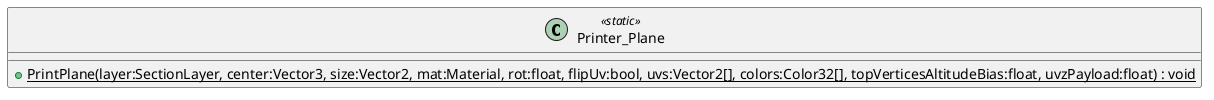 @startuml
class Printer_Plane <<static>> {
    + {static} PrintPlane(layer:SectionLayer, center:Vector3, size:Vector2, mat:Material, rot:float, flipUv:bool, uvs:Vector2[], colors:Color32[], topVerticesAltitudeBias:float, uvzPayload:float) : void
}
@enduml
